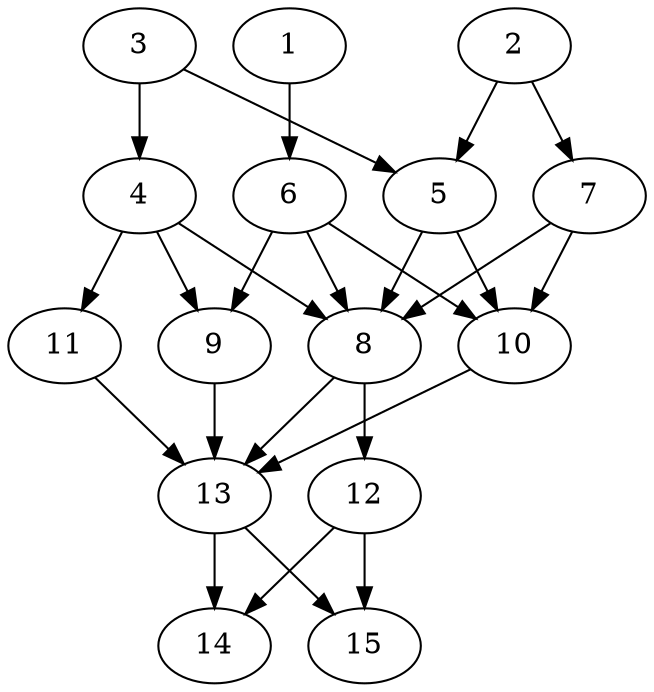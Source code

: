// DAG automatically generated by daggen at Tue Aug  6 16:26:17 2019
// ./daggen --dot -n 15 --ccr 0.5 --fat 0.6 --regular 0.5 --density 0.9 --mindata 5242880 --maxdata 52428800 
digraph G {
  1 [size="79173632", alpha="0.01", expect_size="39586816"] 
  1 -> 6 [size ="39586816"]
  2 [size="61227008", alpha="0.03", expect_size="30613504"] 
  2 -> 5 [size ="30613504"]
  2 -> 7 [size ="30613504"]
  3 [size="95571968", alpha="0.16", expect_size="47785984"] 
  3 -> 4 [size ="47785984"]
  3 -> 5 [size ="47785984"]
  4 [size="86841344", alpha="0.09", expect_size="43420672"] 
  4 -> 8 [size ="43420672"]
  4 -> 9 [size ="43420672"]
  4 -> 11 [size ="43420672"]
  5 [size="64778240", alpha="0.14", expect_size="32389120"] 
  5 -> 8 [size ="32389120"]
  5 -> 10 [size ="32389120"]
  6 [size="31195136", alpha="0.18", expect_size="15597568"] 
  6 -> 8 [size ="15597568"]
  6 -> 9 [size ="15597568"]
  6 -> 10 [size ="15597568"]
  7 [size="52940800", alpha="0.06", expect_size="26470400"] 
  7 -> 8 [size ="26470400"]
  7 -> 10 [size ="26470400"]
  8 [size="16824320", alpha="0.16", expect_size="8412160"] 
  8 -> 12 [size ="8412160"]
  8 -> 13 [size ="8412160"]
  9 [size="23019520", alpha="0.20", expect_size="11509760"] 
  9 -> 13 [size ="11509760"]
  10 [size="54112256", alpha="0.01", expect_size="27056128"] 
  10 -> 13 [size ="27056128"]
  11 [size="90462208", alpha="0.15", expect_size="45231104"] 
  11 -> 13 [size ="45231104"]
  12 [size="95887360", alpha="0.11", expect_size="47943680"] 
  12 -> 14 [size ="47943680"]
  12 -> 15 [size ="47943680"]
  13 [size="16398336", alpha="0.07", expect_size="8199168"] 
  13 -> 14 [size ="8199168"]
  13 -> 15 [size ="8199168"]
  14 [size="92706816", alpha="0.18", expect_size="46353408"] 
  15 [size="39823360", alpha="0.20", expect_size="19911680"] 
}

